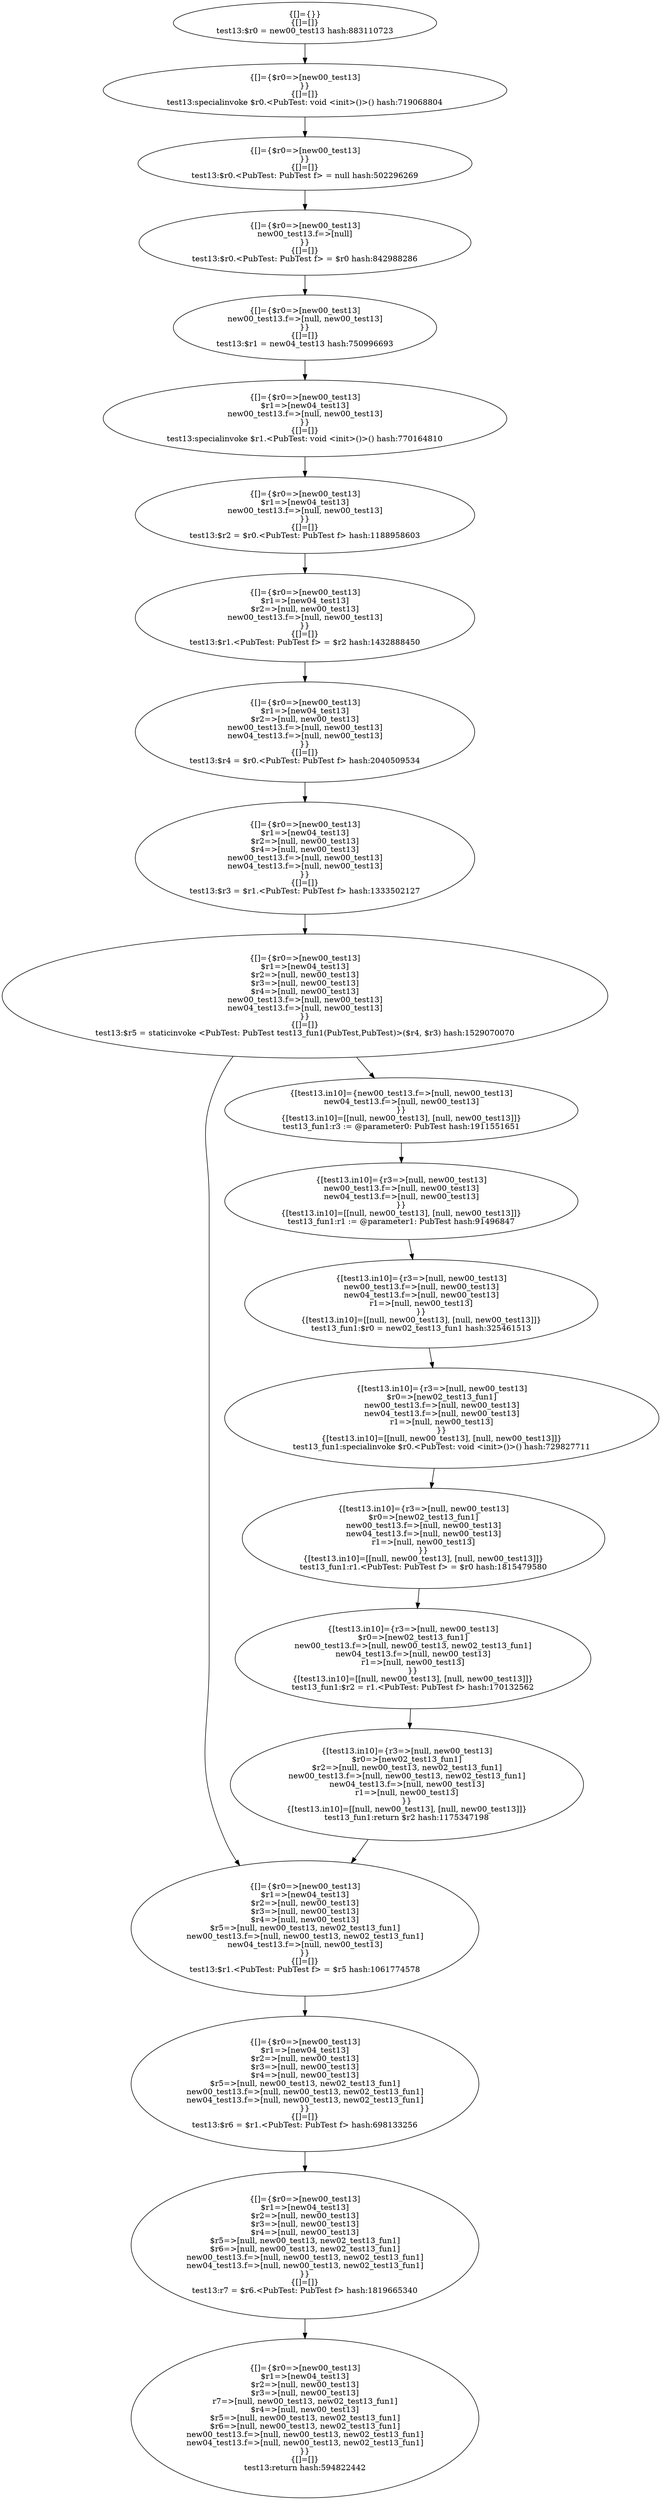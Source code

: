 digraph "./target1-pub/PubTest.test13" {
    "{[]={}}
{[]=[]}
test13:$r0 = new00_test13 hash:883110723";
    "{[]={$r0=>[new00_test13]
}}
{[]=[]}
test13:specialinvoke $r0.<PubTest: void <init>()>() hash:719068804";
    "{[]={$r0=>[new00_test13]
}}
{[]=[]}
test13:$r0.<PubTest: PubTest f> = null hash:502296269";
    "{[]={$r0=>[new00_test13]
new00_test13.f=>[null]
}}
{[]=[]}
test13:$r0.<PubTest: PubTest f> = $r0 hash:842988286";
    "{[]={$r0=>[new00_test13]
new00_test13.f=>[null, new00_test13]
}}
{[]=[]}
test13:$r1 = new04_test13 hash:750996693";
    "{[]={$r0=>[new00_test13]
$r1=>[new04_test13]
new00_test13.f=>[null, new00_test13]
}}
{[]=[]}
test13:specialinvoke $r1.<PubTest: void <init>()>() hash:770164810";
    "{[]={$r0=>[new00_test13]
$r1=>[new04_test13]
new00_test13.f=>[null, new00_test13]
}}
{[]=[]}
test13:$r2 = $r0.<PubTest: PubTest f> hash:1188958603";
    "{[]={$r0=>[new00_test13]
$r1=>[new04_test13]
$r2=>[null, new00_test13]
new00_test13.f=>[null, new00_test13]
}}
{[]=[]}
test13:$r1.<PubTest: PubTest f> = $r2 hash:1432888450";
    "{[]={$r0=>[new00_test13]
$r1=>[new04_test13]
$r2=>[null, new00_test13]
new00_test13.f=>[null, new00_test13]
new04_test13.f=>[null, new00_test13]
}}
{[]=[]}
test13:$r4 = $r0.<PubTest: PubTest f> hash:2040509534";
    "{[]={$r0=>[new00_test13]
$r1=>[new04_test13]
$r2=>[null, new00_test13]
$r4=>[null, new00_test13]
new00_test13.f=>[null, new00_test13]
new04_test13.f=>[null, new00_test13]
}}
{[]=[]}
test13:$r3 = $r1.<PubTest: PubTest f> hash:1333502127";
    "{[]={$r0=>[new00_test13]
$r1=>[new04_test13]
$r2=>[null, new00_test13]
$r3=>[null, new00_test13]
$r4=>[null, new00_test13]
new00_test13.f=>[null, new00_test13]
new04_test13.f=>[null, new00_test13]
}}
{[]=[]}
test13:$r5 = staticinvoke <PubTest: PubTest test13_fun1(PubTest,PubTest)>($r4, $r3) hash:1529070070";
    "{[]={$r0=>[new00_test13]
$r1=>[new04_test13]
$r2=>[null, new00_test13]
$r3=>[null, new00_test13]
$r4=>[null, new00_test13]
$r5=>[null, new00_test13, new02_test13_fun1]
new00_test13.f=>[null, new00_test13, new02_test13_fun1]
new04_test13.f=>[null, new00_test13]
}}
{[]=[]}
test13:$r1.<PubTest: PubTest f> = $r5 hash:1061774578";
    "{[]={$r0=>[new00_test13]
$r1=>[new04_test13]
$r2=>[null, new00_test13]
$r3=>[null, new00_test13]
$r4=>[null, new00_test13]
$r5=>[null, new00_test13, new02_test13_fun1]
new00_test13.f=>[null, new00_test13, new02_test13_fun1]
new04_test13.f=>[null, new00_test13, new02_test13_fun1]
}}
{[]=[]}
test13:$r6 = $r1.<PubTest: PubTest f> hash:698133256";
    "{[]={$r0=>[new00_test13]
$r1=>[new04_test13]
$r2=>[null, new00_test13]
$r3=>[null, new00_test13]
$r4=>[null, new00_test13]
$r5=>[null, new00_test13, new02_test13_fun1]
$r6=>[null, new00_test13, new02_test13_fun1]
new00_test13.f=>[null, new00_test13, new02_test13_fun1]
new04_test13.f=>[null, new00_test13, new02_test13_fun1]
}}
{[]=[]}
test13:r7 = $r6.<PubTest: PubTest f> hash:1819665340";
    "{[]={$r0=>[new00_test13]
$r1=>[new04_test13]
$r2=>[null, new00_test13]
$r3=>[null, new00_test13]
r7=>[null, new00_test13, new02_test13_fun1]
$r4=>[null, new00_test13]
$r5=>[null, new00_test13, new02_test13_fun1]
$r6=>[null, new00_test13, new02_test13_fun1]
new00_test13.f=>[null, new00_test13, new02_test13_fun1]
new04_test13.f=>[null, new00_test13, new02_test13_fun1]
}}
{[]=[]}
test13:return hash:594822442";
    "{[test13.in10]={new00_test13.f=>[null, new00_test13]
new04_test13.f=>[null, new00_test13]
}}
{[test13.in10]=[[null, new00_test13], [null, new00_test13]]}
test13_fun1:r3 := @parameter0: PubTest hash:1911551651";
    "{[test13.in10]={r3=>[null, new00_test13]
new00_test13.f=>[null, new00_test13]
new04_test13.f=>[null, new00_test13]
}}
{[test13.in10]=[[null, new00_test13], [null, new00_test13]]}
test13_fun1:r1 := @parameter1: PubTest hash:91496847";
    "{[test13.in10]={r3=>[null, new00_test13]
new00_test13.f=>[null, new00_test13]
new04_test13.f=>[null, new00_test13]
r1=>[null, new00_test13]
}}
{[test13.in10]=[[null, new00_test13], [null, new00_test13]]}
test13_fun1:$r0 = new02_test13_fun1 hash:325461513";
    "{[test13.in10]={r3=>[null, new00_test13]
$r0=>[new02_test13_fun1]
new00_test13.f=>[null, new00_test13]
new04_test13.f=>[null, new00_test13]
r1=>[null, new00_test13]
}}
{[test13.in10]=[[null, new00_test13], [null, new00_test13]]}
test13_fun1:specialinvoke $r0.<PubTest: void <init>()>() hash:729827711";
    "{[test13.in10]={r3=>[null, new00_test13]
$r0=>[new02_test13_fun1]
new00_test13.f=>[null, new00_test13]
new04_test13.f=>[null, new00_test13]
r1=>[null, new00_test13]
}}
{[test13.in10]=[[null, new00_test13], [null, new00_test13]]}
test13_fun1:r1.<PubTest: PubTest f> = $r0 hash:1815479580";
    "{[test13.in10]={r3=>[null, new00_test13]
$r0=>[new02_test13_fun1]
new00_test13.f=>[null, new00_test13, new02_test13_fun1]
new04_test13.f=>[null, new00_test13]
r1=>[null, new00_test13]
}}
{[test13.in10]=[[null, new00_test13], [null, new00_test13]]}
test13_fun1:$r2 = r1.<PubTest: PubTest f> hash:170132562";
    "{[test13.in10]={r3=>[null, new00_test13]
$r0=>[new02_test13_fun1]
$r2=>[null, new00_test13, new02_test13_fun1]
new00_test13.f=>[null, new00_test13, new02_test13_fun1]
new04_test13.f=>[null, new00_test13]
r1=>[null, new00_test13]
}}
{[test13.in10]=[[null, new00_test13], [null, new00_test13]]}
test13_fun1:return $r2 hash:1175347198";
    "{[]={}}
{[]=[]}
test13:$r0 = new00_test13 hash:883110723"->"{[]={$r0=>[new00_test13]
}}
{[]=[]}
test13:specialinvoke $r0.<PubTest: void <init>()>() hash:719068804";
    "{[]={$r0=>[new00_test13]
}}
{[]=[]}
test13:specialinvoke $r0.<PubTest: void <init>()>() hash:719068804"->"{[]={$r0=>[new00_test13]
}}
{[]=[]}
test13:$r0.<PubTest: PubTest f> = null hash:502296269";
    "{[]={$r0=>[new00_test13]
}}
{[]=[]}
test13:$r0.<PubTest: PubTest f> = null hash:502296269"->"{[]={$r0=>[new00_test13]
new00_test13.f=>[null]
}}
{[]=[]}
test13:$r0.<PubTest: PubTest f> = $r0 hash:842988286";
    "{[]={$r0=>[new00_test13]
new00_test13.f=>[null]
}}
{[]=[]}
test13:$r0.<PubTest: PubTest f> = $r0 hash:842988286"->"{[]={$r0=>[new00_test13]
new00_test13.f=>[null, new00_test13]
}}
{[]=[]}
test13:$r1 = new04_test13 hash:750996693";
    "{[]={$r0=>[new00_test13]
new00_test13.f=>[null, new00_test13]
}}
{[]=[]}
test13:$r1 = new04_test13 hash:750996693"->"{[]={$r0=>[new00_test13]
$r1=>[new04_test13]
new00_test13.f=>[null, new00_test13]
}}
{[]=[]}
test13:specialinvoke $r1.<PubTest: void <init>()>() hash:770164810";
    "{[]={$r0=>[new00_test13]
$r1=>[new04_test13]
new00_test13.f=>[null, new00_test13]
}}
{[]=[]}
test13:specialinvoke $r1.<PubTest: void <init>()>() hash:770164810"->"{[]={$r0=>[new00_test13]
$r1=>[new04_test13]
new00_test13.f=>[null, new00_test13]
}}
{[]=[]}
test13:$r2 = $r0.<PubTest: PubTest f> hash:1188958603";
    "{[]={$r0=>[new00_test13]
$r1=>[new04_test13]
new00_test13.f=>[null, new00_test13]
}}
{[]=[]}
test13:$r2 = $r0.<PubTest: PubTest f> hash:1188958603"->"{[]={$r0=>[new00_test13]
$r1=>[new04_test13]
$r2=>[null, new00_test13]
new00_test13.f=>[null, new00_test13]
}}
{[]=[]}
test13:$r1.<PubTest: PubTest f> = $r2 hash:1432888450";
    "{[]={$r0=>[new00_test13]
$r1=>[new04_test13]
$r2=>[null, new00_test13]
new00_test13.f=>[null, new00_test13]
}}
{[]=[]}
test13:$r1.<PubTest: PubTest f> = $r2 hash:1432888450"->"{[]={$r0=>[new00_test13]
$r1=>[new04_test13]
$r2=>[null, new00_test13]
new00_test13.f=>[null, new00_test13]
new04_test13.f=>[null, new00_test13]
}}
{[]=[]}
test13:$r4 = $r0.<PubTest: PubTest f> hash:2040509534";
    "{[]={$r0=>[new00_test13]
$r1=>[new04_test13]
$r2=>[null, new00_test13]
new00_test13.f=>[null, new00_test13]
new04_test13.f=>[null, new00_test13]
}}
{[]=[]}
test13:$r4 = $r0.<PubTest: PubTest f> hash:2040509534"->"{[]={$r0=>[new00_test13]
$r1=>[new04_test13]
$r2=>[null, new00_test13]
$r4=>[null, new00_test13]
new00_test13.f=>[null, new00_test13]
new04_test13.f=>[null, new00_test13]
}}
{[]=[]}
test13:$r3 = $r1.<PubTest: PubTest f> hash:1333502127";
    "{[]={$r0=>[new00_test13]
$r1=>[new04_test13]
$r2=>[null, new00_test13]
$r4=>[null, new00_test13]
new00_test13.f=>[null, new00_test13]
new04_test13.f=>[null, new00_test13]
}}
{[]=[]}
test13:$r3 = $r1.<PubTest: PubTest f> hash:1333502127"->"{[]={$r0=>[new00_test13]
$r1=>[new04_test13]
$r2=>[null, new00_test13]
$r3=>[null, new00_test13]
$r4=>[null, new00_test13]
new00_test13.f=>[null, new00_test13]
new04_test13.f=>[null, new00_test13]
}}
{[]=[]}
test13:$r5 = staticinvoke <PubTest: PubTest test13_fun1(PubTest,PubTest)>($r4, $r3) hash:1529070070";
    "{[]={$r0=>[new00_test13]
$r1=>[new04_test13]
$r2=>[null, new00_test13]
$r3=>[null, new00_test13]
$r4=>[null, new00_test13]
new00_test13.f=>[null, new00_test13]
new04_test13.f=>[null, new00_test13]
}}
{[]=[]}
test13:$r5 = staticinvoke <PubTest: PubTest test13_fun1(PubTest,PubTest)>($r4, $r3) hash:1529070070"->"{[test13.in10]={new00_test13.f=>[null, new00_test13]
new04_test13.f=>[null, new00_test13]
}}
{[test13.in10]=[[null, new00_test13], [null, new00_test13]]}
test13_fun1:r3 := @parameter0: PubTest hash:1911551651";
    "{[]={$r0=>[new00_test13]
$r1=>[new04_test13]
$r2=>[null, new00_test13]
$r3=>[null, new00_test13]
$r4=>[null, new00_test13]
new00_test13.f=>[null, new00_test13]
new04_test13.f=>[null, new00_test13]
}}
{[]=[]}
test13:$r5 = staticinvoke <PubTest: PubTest test13_fun1(PubTest,PubTest)>($r4, $r3) hash:1529070070"->"{[]={$r0=>[new00_test13]
$r1=>[new04_test13]
$r2=>[null, new00_test13]
$r3=>[null, new00_test13]
$r4=>[null, new00_test13]
$r5=>[null, new00_test13, new02_test13_fun1]
new00_test13.f=>[null, new00_test13, new02_test13_fun1]
new04_test13.f=>[null, new00_test13]
}}
{[]=[]}
test13:$r1.<PubTest: PubTest f> = $r5 hash:1061774578";
    "{[]={$r0=>[new00_test13]
$r1=>[new04_test13]
$r2=>[null, new00_test13]
$r3=>[null, new00_test13]
$r4=>[null, new00_test13]
$r5=>[null, new00_test13, new02_test13_fun1]
new00_test13.f=>[null, new00_test13, new02_test13_fun1]
new04_test13.f=>[null, new00_test13]
}}
{[]=[]}
test13:$r1.<PubTest: PubTest f> = $r5 hash:1061774578"->"{[]={$r0=>[new00_test13]
$r1=>[new04_test13]
$r2=>[null, new00_test13]
$r3=>[null, new00_test13]
$r4=>[null, new00_test13]
$r5=>[null, new00_test13, new02_test13_fun1]
new00_test13.f=>[null, new00_test13, new02_test13_fun1]
new04_test13.f=>[null, new00_test13, new02_test13_fun1]
}}
{[]=[]}
test13:$r6 = $r1.<PubTest: PubTest f> hash:698133256";
    "{[]={$r0=>[new00_test13]
$r1=>[new04_test13]
$r2=>[null, new00_test13]
$r3=>[null, new00_test13]
$r4=>[null, new00_test13]
$r5=>[null, new00_test13, new02_test13_fun1]
new00_test13.f=>[null, new00_test13, new02_test13_fun1]
new04_test13.f=>[null, new00_test13, new02_test13_fun1]
}}
{[]=[]}
test13:$r6 = $r1.<PubTest: PubTest f> hash:698133256"->"{[]={$r0=>[new00_test13]
$r1=>[new04_test13]
$r2=>[null, new00_test13]
$r3=>[null, new00_test13]
$r4=>[null, new00_test13]
$r5=>[null, new00_test13, new02_test13_fun1]
$r6=>[null, new00_test13, new02_test13_fun1]
new00_test13.f=>[null, new00_test13, new02_test13_fun1]
new04_test13.f=>[null, new00_test13, new02_test13_fun1]
}}
{[]=[]}
test13:r7 = $r6.<PubTest: PubTest f> hash:1819665340";
    "{[]={$r0=>[new00_test13]
$r1=>[new04_test13]
$r2=>[null, new00_test13]
$r3=>[null, new00_test13]
$r4=>[null, new00_test13]
$r5=>[null, new00_test13, new02_test13_fun1]
$r6=>[null, new00_test13, new02_test13_fun1]
new00_test13.f=>[null, new00_test13, new02_test13_fun1]
new04_test13.f=>[null, new00_test13, new02_test13_fun1]
}}
{[]=[]}
test13:r7 = $r6.<PubTest: PubTest f> hash:1819665340"->"{[]={$r0=>[new00_test13]
$r1=>[new04_test13]
$r2=>[null, new00_test13]
$r3=>[null, new00_test13]
r7=>[null, new00_test13, new02_test13_fun1]
$r4=>[null, new00_test13]
$r5=>[null, new00_test13, new02_test13_fun1]
$r6=>[null, new00_test13, new02_test13_fun1]
new00_test13.f=>[null, new00_test13, new02_test13_fun1]
new04_test13.f=>[null, new00_test13, new02_test13_fun1]
}}
{[]=[]}
test13:return hash:594822442";
    "{[test13.in10]={new00_test13.f=>[null, new00_test13]
new04_test13.f=>[null, new00_test13]
}}
{[test13.in10]=[[null, new00_test13], [null, new00_test13]]}
test13_fun1:r3 := @parameter0: PubTest hash:1911551651"->"{[test13.in10]={r3=>[null, new00_test13]
new00_test13.f=>[null, new00_test13]
new04_test13.f=>[null, new00_test13]
}}
{[test13.in10]=[[null, new00_test13], [null, new00_test13]]}
test13_fun1:r1 := @parameter1: PubTest hash:91496847";
    "{[test13.in10]={r3=>[null, new00_test13]
new00_test13.f=>[null, new00_test13]
new04_test13.f=>[null, new00_test13]
}}
{[test13.in10]=[[null, new00_test13], [null, new00_test13]]}
test13_fun1:r1 := @parameter1: PubTest hash:91496847"->"{[test13.in10]={r3=>[null, new00_test13]
new00_test13.f=>[null, new00_test13]
new04_test13.f=>[null, new00_test13]
r1=>[null, new00_test13]
}}
{[test13.in10]=[[null, new00_test13], [null, new00_test13]]}
test13_fun1:$r0 = new02_test13_fun1 hash:325461513";
    "{[test13.in10]={r3=>[null, new00_test13]
new00_test13.f=>[null, new00_test13]
new04_test13.f=>[null, new00_test13]
r1=>[null, new00_test13]
}}
{[test13.in10]=[[null, new00_test13], [null, new00_test13]]}
test13_fun1:$r0 = new02_test13_fun1 hash:325461513"->"{[test13.in10]={r3=>[null, new00_test13]
$r0=>[new02_test13_fun1]
new00_test13.f=>[null, new00_test13]
new04_test13.f=>[null, new00_test13]
r1=>[null, new00_test13]
}}
{[test13.in10]=[[null, new00_test13], [null, new00_test13]]}
test13_fun1:specialinvoke $r0.<PubTest: void <init>()>() hash:729827711";
    "{[test13.in10]={r3=>[null, new00_test13]
$r0=>[new02_test13_fun1]
new00_test13.f=>[null, new00_test13]
new04_test13.f=>[null, new00_test13]
r1=>[null, new00_test13]
}}
{[test13.in10]=[[null, new00_test13], [null, new00_test13]]}
test13_fun1:specialinvoke $r0.<PubTest: void <init>()>() hash:729827711"->"{[test13.in10]={r3=>[null, new00_test13]
$r0=>[new02_test13_fun1]
new00_test13.f=>[null, new00_test13]
new04_test13.f=>[null, new00_test13]
r1=>[null, new00_test13]
}}
{[test13.in10]=[[null, new00_test13], [null, new00_test13]]}
test13_fun1:r1.<PubTest: PubTest f> = $r0 hash:1815479580";
    "{[test13.in10]={r3=>[null, new00_test13]
$r0=>[new02_test13_fun1]
new00_test13.f=>[null, new00_test13]
new04_test13.f=>[null, new00_test13]
r1=>[null, new00_test13]
}}
{[test13.in10]=[[null, new00_test13], [null, new00_test13]]}
test13_fun1:r1.<PubTest: PubTest f> = $r0 hash:1815479580"->"{[test13.in10]={r3=>[null, new00_test13]
$r0=>[new02_test13_fun1]
new00_test13.f=>[null, new00_test13, new02_test13_fun1]
new04_test13.f=>[null, new00_test13]
r1=>[null, new00_test13]
}}
{[test13.in10]=[[null, new00_test13], [null, new00_test13]]}
test13_fun1:$r2 = r1.<PubTest: PubTest f> hash:170132562";
    "{[test13.in10]={r3=>[null, new00_test13]
$r0=>[new02_test13_fun1]
new00_test13.f=>[null, new00_test13, new02_test13_fun1]
new04_test13.f=>[null, new00_test13]
r1=>[null, new00_test13]
}}
{[test13.in10]=[[null, new00_test13], [null, new00_test13]]}
test13_fun1:$r2 = r1.<PubTest: PubTest f> hash:170132562"->"{[test13.in10]={r3=>[null, new00_test13]
$r0=>[new02_test13_fun1]
$r2=>[null, new00_test13, new02_test13_fun1]
new00_test13.f=>[null, new00_test13, new02_test13_fun1]
new04_test13.f=>[null, new00_test13]
r1=>[null, new00_test13]
}}
{[test13.in10]=[[null, new00_test13], [null, new00_test13]]}
test13_fun1:return $r2 hash:1175347198";
    "{[test13.in10]={r3=>[null, new00_test13]
$r0=>[new02_test13_fun1]
$r2=>[null, new00_test13, new02_test13_fun1]
new00_test13.f=>[null, new00_test13, new02_test13_fun1]
new04_test13.f=>[null, new00_test13]
r1=>[null, new00_test13]
}}
{[test13.in10]=[[null, new00_test13], [null, new00_test13]]}
test13_fun1:return $r2 hash:1175347198"->"{[]={$r0=>[new00_test13]
$r1=>[new04_test13]
$r2=>[null, new00_test13]
$r3=>[null, new00_test13]
$r4=>[null, new00_test13]
$r5=>[null, new00_test13, new02_test13_fun1]
new00_test13.f=>[null, new00_test13, new02_test13_fun1]
new04_test13.f=>[null, new00_test13]
}}
{[]=[]}
test13:$r1.<PubTest: PubTest f> = $r5 hash:1061774578";
}
